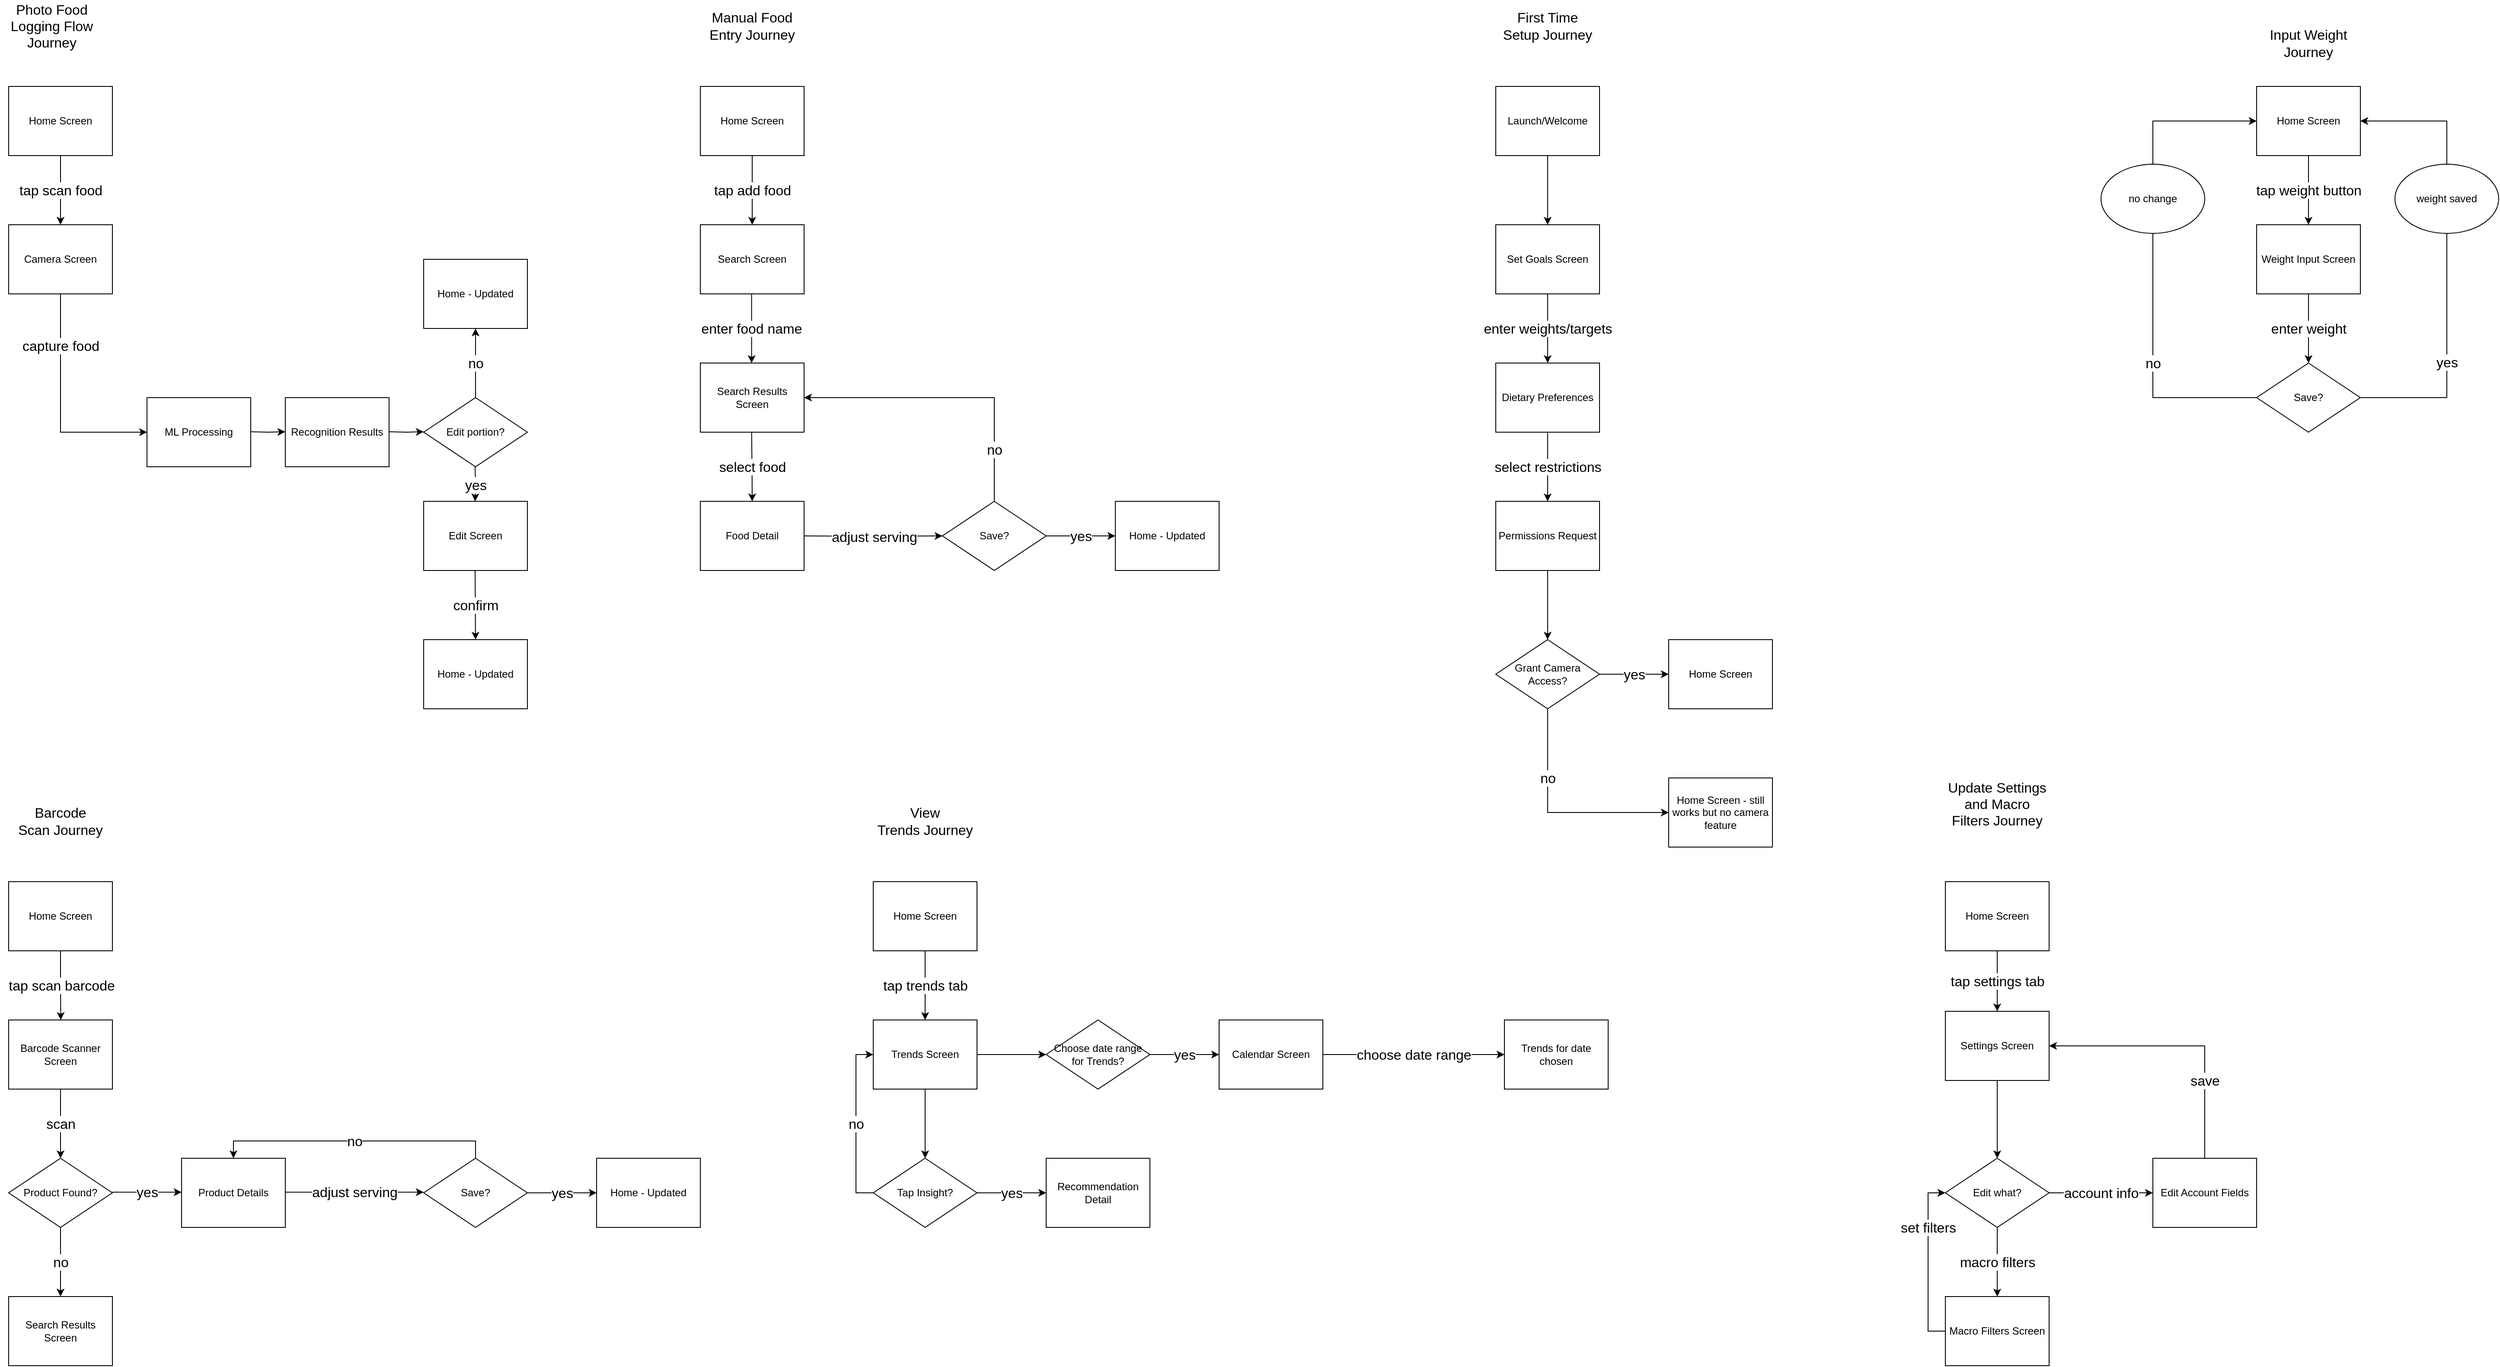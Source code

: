 <mxfile version="28.2.5">
  <diagram name="Page-1" id="edf60f1a-56cd-e834-aa8a-f176f3a09ee4">
    <mxGraphModel dx="1483" dy="1839" grid="1" gridSize="10" guides="1" tooltips="1" connect="1" arrows="1" fold="1" page="1" pageScale="1" pageWidth="1100" pageHeight="850" background="none" math="0" shadow="0">
      <root>
        <mxCell id="0" />
        <mxCell id="1" parent="0" />
        <mxCell id="UQSMR9rfrxmfWVXOI2dR-1" value="tap scan food" style="edgeStyle=orthogonalEdgeStyle;rounded=0;orthogonalLoop=1;jettySize=auto;html=1;exitX=0.5;exitY=1;exitDx=0;exitDy=0;entryX=0.5;entryY=0;entryDx=0;entryDy=0;fontSize=16;" parent="1" source="0BhQRku9kcQ7Qq6cpFIh-1" edge="1" target="UQSMR9rfrxmfWVXOI2dR-3">
          <mxGeometry relative="1" as="geometry">
            <mxPoint x="140" y="-630" as="sourcePoint" />
            <mxPoint x="140" y="-600" as="targetPoint" />
          </mxGeometry>
        </mxCell>
        <mxCell id="0BhQRku9kcQ7Qq6cpFIh-1" value="Home Screen" style="rounded=0;whiteSpace=wrap;html=1;" parent="1" vertex="1">
          <mxGeometry x="80" y="-720" width="120" height="80" as="geometry" />
        </mxCell>
        <mxCell id="0BhQRku9kcQ7Qq6cpFIh-3" value="&lt;font style=&quot;font-size: 16px;&quot;&gt;Photo Food Logging Flow Journey&lt;/font&gt;" style="text;html=1;align=center;verticalAlign=middle;whiteSpace=wrap;rounded=0;" parent="1" vertex="1">
          <mxGeometry x="70" y="-820" width="120" height="60" as="geometry" />
        </mxCell>
        <mxCell id="UQSMR9rfrxmfWVXOI2dR-3" value="Camera Screen" style="rounded=0;whiteSpace=wrap;html=1;" parent="1" vertex="1">
          <mxGeometry x="80" y="-560" width="120" height="80" as="geometry" />
        </mxCell>
        <mxCell id="UQSMR9rfrxmfWVXOI2dR-6" value="capture food" style="edgeStyle=orthogonalEdgeStyle;rounded=0;orthogonalLoop=1;jettySize=auto;html=1;exitX=0.5;exitY=1;exitDx=0;exitDy=0;entryX=0;entryY=0.5;entryDx=0;entryDy=0;fontSize=16;" parent="1" edge="1" target="UQSMR9rfrxmfWVXOI2dR-7" source="UQSMR9rfrxmfWVXOI2dR-3">
          <mxGeometry x="-0.538" relative="1" as="geometry">
            <mxPoint x="139.5" y="-400" as="sourcePoint" />
            <mxPoint x="139.5" y="-360" as="targetPoint" />
            <mxPoint as="offset" />
          </mxGeometry>
        </mxCell>
        <mxCell id="UQSMR9rfrxmfWVXOI2dR-7" value="ML Processing" style="rounded=0;whiteSpace=wrap;html=1;" parent="1" vertex="1">
          <mxGeometry x="240" y="-360" width="120" height="80" as="geometry" />
        </mxCell>
        <mxCell id="UQSMR9rfrxmfWVXOI2dR-11" value="Recognition Results" style="rounded=0;whiteSpace=wrap;html=1;" parent="1" vertex="1">
          <mxGeometry x="400" y="-360" width="120" height="80" as="geometry" />
        </mxCell>
        <mxCell id="UQSMR9rfrxmfWVXOI2dR-18" value="no" style="edgeStyle=orthogonalEdgeStyle;rounded=0;orthogonalLoop=1;jettySize=auto;html=1;exitX=0.5;exitY=0;exitDx=0;exitDy=0;entryX=0.5;entryY=1;entryDx=0;entryDy=0;fontSize=16;" parent="1" source="UQSMR9rfrxmfWVXOI2dR-12" target="UQSMR9rfrxmfWVXOI2dR-20" edge="1">
          <mxGeometry relative="1" as="geometry">
            <mxPoint x="620" y="-400.0" as="targetPoint" />
          </mxGeometry>
        </mxCell>
        <mxCell id="UQSMR9rfrxmfWVXOI2dR-12" value="Edit portion?" style="rhombus;whiteSpace=wrap;html=1;" parent="1" vertex="1">
          <mxGeometry x="560" y="-360" width="120" height="80" as="geometry" />
        </mxCell>
        <mxCell id="UQSMR9rfrxmfWVXOI2dR-13" style="edgeStyle=orthogonalEdgeStyle;rounded=0;orthogonalLoop=1;jettySize=auto;html=1;exitX=1;exitY=0.5;exitDx=0;exitDy=0;entryX=0;entryY=0.5;entryDx=0;entryDy=0;" parent="1" edge="1">
          <mxGeometry relative="1" as="geometry">
            <mxPoint x="360" y="-320.5" as="sourcePoint" />
            <mxPoint x="400" y="-320.5" as="targetPoint" />
          </mxGeometry>
        </mxCell>
        <mxCell id="UQSMR9rfrxmfWVXOI2dR-16" style="edgeStyle=orthogonalEdgeStyle;rounded=0;orthogonalLoop=1;jettySize=auto;html=1;exitX=1;exitY=0.5;exitDx=0;exitDy=0;entryX=0;entryY=0.5;entryDx=0;entryDy=0;" parent="1" edge="1">
          <mxGeometry relative="1" as="geometry">
            <mxPoint x="520" y="-320.5" as="sourcePoint" />
            <mxPoint x="560" y="-320.5" as="targetPoint" />
          </mxGeometry>
        </mxCell>
        <mxCell id="UQSMR9rfrxmfWVXOI2dR-20" value="Home - Updated" style="rounded=0;whiteSpace=wrap;html=1;" parent="1" vertex="1">
          <mxGeometry x="560" y="-520" width="120" height="80" as="geometry" />
        </mxCell>
        <mxCell id="UQSMR9rfrxmfWVXOI2dR-22" value="Edit Screen" style="rounded=0;whiteSpace=wrap;html=1;" parent="1" vertex="1">
          <mxGeometry x="560" y="-240" width="120" height="80" as="geometry" />
        </mxCell>
        <mxCell id="UQSMR9rfrxmfWVXOI2dR-31" value="Home - Updated" style="rounded=0;whiteSpace=wrap;html=1;" parent="1" vertex="1">
          <mxGeometry x="560" y="-80" width="120" height="80" as="geometry" />
        </mxCell>
        <mxCell id="UQSMR9rfrxmfWVXOI2dR-32" value="confirm" style="edgeStyle=orthogonalEdgeStyle;rounded=0;orthogonalLoop=1;jettySize=auto;html=1;exitX=0.5;exitY=1;exitDx=0;exitDy=0;entryX=0.5;entryY=0;entryDx=0;entryDy=0;fontSize=16;" parent="1" edge="1" target="UQSMR9rfrxmfWVXOI2dR-31">
          <mxGeometry relative="1" as="geometry">
            <mxPoint x="619.5" y="-160" as="sourcePoint" />
            <mxPoint x="619.5" y="-120" as="targetPoint" />
          </mxGeometry>
        </mxCell>
        <mxCell id="UQSMR9rfrxmfWVXOI2dR-33" value="yes" style="edgeStyle=orthogonalEdgeStyle;rounded=0;orthogonalLoop=1;jettySize=auto;html=1;exitX=0.5;exitY=1;exitDx=0;exitDy=0;entryX=0.5;entryY=0;entryDx=0;entryDy=0;fontSize=16;" parent="1" edge="1">
          <mxGeometry relative="1" as="geometry">
            <mxPoint x="619.5" y="-280" as="sourcePoint" />
            <mxPoint x="619.5" y="-240" as="targetPoint" />
          </mxGeometry>
        </mxCell>
        <mxCell id="UQSMR9rfrxmfWVXOI2dR-35" value="&lt;font style=&quot;font-size: 16px;&quot;&gt;tap add food&lt;/font&gt;" style="edgeStyle=orthogonalEdgeStyle;rounded=0;orthogonalLoop=1;jettySize=auto;html=1;exitX=0.5;exitY=1;exitDx=0;exitDy=0;entryX=0.5;entryY=0;entryDx=0;entryDy=0;" parent="1" source="UQSMR9rfrxmfWVXOI2dR-36" target="UQSMR9rfrxmfWVXOI2dR-38" edge="1">
          <mxGeometry relative="1" as="geometry">
            <mxPoint x="940" y="-630" as="sourcePoint" />
            <mxPoint x="940" y="-600" as="targetPoint" />
          </mxGeometry>
        </mxCell>
        <mxCell id="UQSMR9rfrxmfWVXOI2dR-36" value="Home Screen" style="rounded=0;whiteSpace=wrap;html=1;" parent="1" vertex="1">
          <mxGeometry x="880" y="-720" width="120" height="80" as="geometry" />
        </mxCell>
        <mxCell id="UQSMR9rfrxmfWVXOI2dR-38" value="Search Screen" style="rounded=0;whiteSpace=wrap;html=1;" parent="1" vertex="1">
          <mxGeometry x="880" y="-560" width="120" height="80" as="geometry" />
        </mxCell>
        <mxCell id="UQSMR9rfrxmfWVXOI2dR-43" value="Search Results Screen" style="rounded=0;whiteSpace=wrap;html=1;" parent="1" vertex="1">
          <mxGeometry x="880" y="-400" width="120" height="80" as="geometry" />
        </mxCell>
        <mxCell id="UQSMR9rfrxmfWVXOI2dR-44" value="Food Detail" style="rounded=0;whiteSpace=wrap;html=1;" parent="1" vertex="1">
          <mxGeometry x="880" y="-240" width="120" height="80" as="geometry" />
        </mxCell>
        <mxCell id="UQSMR9rfrxmfWVXOI2dR-48" value="&lt;font style=&quot;font-size: 16px;&quot;&gt;adjust serving&lt;/font&gt;" style="edgeStyle=orthogonalEdgeStyle;rounded=0;orthogonalLoop=1;jettySize=auto;html=1;entryX=0;entryY=0.5;entryDx=0;entryDy=0;" parent="1" target="UQSMR9rfrxmfWVXOI2dR-66" edge="1">
          <mxGeometry relative="1" as="geometry">
            <mxPoint x="1000" y="-200" as="sourcePoint" />
            <mxPoint x="1030" y="-200.64" as="targetPoint" />
          </mxGeometry>
        </mxCell>
        <mxCell id="UQSMR9rfrxmfWVXOI2dR-52" value="Home - Updated" style="rounded=0;whiteSpace=wrap;html=1;" parent="1" vertex="1">
          <mxGeometry x="1360" y="-240" width="120" height="80" as="geometry" />
        </mxCell>
        <mxCell id="UQSMR9rfrxmfWVXOI2dR-57" value="&lt;font style=&quot;font-size: 16px;&quot;&gt;select food&lt;/font&gt;" style="edgeStyle=orthogonalEdgeStyle;rounded=0;orthogonalLoop=1;jettySize=auto;html=1;exitX=0.5;exitY=1;exitDx=0;exitDy=0;entryX=0.5;entryY=0;entryDx=0;entryDy=0;" parent="1" target="UQSMR9rfrxmfWVXOI2dR-44" edge="1">
          <mxGeometry relative="1" as="geometry">
            <mxPoint x="939.29" y="-320" as="sourcePoint" />
            <mxPoint x="939.29" y="-280" as="targetPoint" />
          </mxGeometry>
        </mxCell>
        <mxCell id="UQSMR9rfrxmfWVXOI2dR-62" value="&lt;font style=&quot;font-size: 16px;&quot;&gt;enter food name&lt;/font&gt;" style="edgeStyle=orthogonalEdgeStyle;rounded=0;orthogonalLoop=1;jettySize=auto;html=1;exitX=0.5;exitY=1;exitDx=0;exitDy=0;entryX=0.5;entryY=0;entryDx=0;entryDy=0;" parent="1" edge="1">
          <mxGeometry relative="1" as="geometry">
            <mxPoint x="939.29" y="-480" as="sourcePoint" />
            <mxPoint x="939.29" y="-400" as="targetPoint" />
          </mxGeometry>
        </mxCell>
        <mxCell id="UQSMR9rfrxmfWVXOI2dR-68" value="&lt;font style=&quot;font-size: 16px;&quot;&gt;no&lt;/font&gt;" style="edgeStyle=orthogonalEdgeStyle;rounded=0;orthogonalLoop=1;jettySize=auto;html=1;exitX=0.5;exitY=0;exitDx=0;exitDy=0;entryX=1;entryY=0.5;entryDx=0;entryDy=0;" parent="1" source="UQSMR9rfrxmfWVXOI2dR-66" target="UQSMR9rfrxmfWVXOI2dR-43" edge="1">
          <mxGeometry x="-0.647" relative="1" as="geometry">
            <mxPoint as="offset" />
          </mxGeometry>
        </mxCell>
        <mxCell id="UQSMR9rfrxmfWVXOI2dR-70" value="&lt;font style=&quot;font-size: 16px;&quot;&gt;yes&lt;/font&gt;" style="edgeStyle=orthogonalEdgeStyle;rounded=0;orthogonalLoop=1;jettySize=auto;html=1;exitX=1;exitY=0.5;exitDx=0;exitDy=0;entryX=0;entryY=0.5;entryDx=0;entryDy=0;" parent="1" source="UQSMR9rfrxmfWVXOI2dR-66" target="UQSMR9rfrxmfWVXOI2dR-52" edge="1">
          <mxGeometry relative="1" as="geometry" />
        </mxCell>
        <mxCell id="UQSMR9rfrxmfWVXOI2dR-66" value="Save?" style="rhombus;whiteSpace=wrap;html=1;" parent="1" vertex="1">
          <mxGeometry x="1160" y="-240" width="120" height="80" as="geometry" />
        </mxCell>
        <mxCell id="UQSMR9rfrxmfWVXOI2dR-71" value="&lt;font style=&quot;font-size: 16px;&quot;&gt;Manual Food Entry&amp;nbsp;&lt;/font&gt;&lt;span style=&quot;font-size: 16px;&quot;&gt;Journey&lt;/span&gt;" style="text;html=1;align=center;verticalAlign=middle;whiteSpace=wrap;rounded=0;" parent="1" vertex="1">
          <mxGeometry x="880" y="-820" width="120" height="60" as="geometry" />
        </mxCell>
        <mxCell id="UQSMR9rfrxmfWVXOI2dR-75" value="tap scan barcode" style="edgeStyle=orthogonalEdgeStyle;rounded=0;orthogonalLoop=1;jettySize=auto;html=1;exitX=0.5;exitY=1;exitDx=0;exitDy=0;fontSize=16;" parent="1" source="UQSMR9rfrxmfWVXOI2dR-74" edge="1">
          <mxGeometry relative="1" as="geometry">
            <mxPoint x="140.286" y="360" as="targetPoint" />
          </mxGeometry>
        </mxCell>
        <mxCell id="UQSMR9rfrxmfWVXOI2dR-74" value="Home Screen" style="rounded=0;whiteSpace=wrap;html=1;" parent="1" vertex="1">
          <mxGeometry x="80" y="200" width="120" height="80" as="geometry" />
        </mxCell>
        <mxCell id="UQSMR9rfrxmfWVXOI2dR-80" value="scan" style="edgeStyle=orthogonalEdgeStyle;rounded=0;orthogonalLoop=1;jettySize=auto;html=1;exitX=0.5;exitY=1;exitDx=0;exitDy=0;entryX=0.5;entryY=0;entryDx=0;entryDy=0;fontSize=16;" parent="1" source="UQSMR9rfrxmfWVXOI2dR-76" target="UQSMR9rfrxmfWVXOI2dR-77" edge="1">
          <mxGeometry relative="1" as="geometry" />
        </mxCell>
        <mxCell id="UQSMR9rfrxmfWVXOI2dR-76" value="Barcode Scanner Screen" style="rounded=0;whiteSpace=wrap;html=1;" parent="1" vertex="1">
          <mxGeometry x="80" y="360" width="120" height="80" as="geometry" />
        </mxCell>
        <mxCell id="UQSMR9rfrxmfWVXOI2dR-86" value="no" style="edgeStyle=orthogonalEdgeStyle;rounded=0;orthogonalLoop=1;jettySize=auto;html=1;exitX=0.5;exitY=1;exitDx=0;exitDy=0;entryX=0.5;entryY=0;entryDx=0;entryDy=0;fontSize=16;" parent="1" source="UQSMR9rfrxmfWVXOI2dR-77" target="UQSMR9rfrxmfWVXOI2dR-85" edge="1">
          <mxGeometry relative="1" as="geometry" />
        </mxCell>
        <mxCell id="UQSMR9rfrxmfWVXOI2dR-77" value="Product Found?" style="rhombus;whiteSpace=wrap;html=1;" parent="1" vertex="1">
          <mxGeometry x="80" y="520" width="120" height="80" as="geometry" />
        </mxCell>
        <mxCell id="UQSMR9rfrxmfWVXOI2dR-81" value="&lt;font style=&quot;font-size: 16px;&quot;&gt;yes&lt;/font&gt;" style="edgeStyle=orthogonalEdgeStyle;rounded=0;orthogonalLoop=1;jettySize=auto;html=1;exitX=1;exitY=0.5;exitDx=0;exitDy=0;entryX=0;entryY=0.5;entryDx=0;entryDy=0;" parent="1" edge="1">
          <mxGeometry relative="1" as="geometry">
            <mxPoint x="200" y="559.29" as="sourcePoint" />
            <mxPoint x="280" y="559.29" as="targetPoint" />
          </mxGeometry>
        </mxCell>
        <mxCell id="UQSMR9rfrxmfWVXOI2dR-82" value="Product Details" style="rounded=0;whiteSpace=wrap;html=1;" parent="1" vertex="1">
          <mxGeometry x="280" y="520" width="120" height="80" as="geometry" />
        </mxCell>
        <mxCell id="UQSMR9rfrxmfWVXOI2dR-83" value="&lt;font style=&quot;font-size: 16px;&quot;&gt;adjust serving&lt;/font&gt;" style="edgeStyle=orthogonalEdgeStyle;rounded=0;orthogonalLoop=1;jettySize=auto;html=1;entryX=0;entryY=0.5;entryDx=0;entryDy=0;" parent="1" edge="1">
          <mxGeometry relative="1" as="geometry">
            <mxPoint x="400" y="559.29" as="sourcePoint" />
            <mxPoint x="560" y="559.29" as="targetPoint" />
          </mxGeometry>
        </mxCell>
        <mxCell id="UQSMR9rfrxmfWVXOI2dR-88" value="yes" style="edgeStyle=orthogonalEdgeStyle;rounded=0;orthogonalLoop=1;jettySize=auto;html=1;exitX=1;exitY=0.5;exitDx=0;exitDy=0;entryX=0;entryY=0.5;entryDx=0;entryDy=0;fontSize=16;" parent="1" source="UQSMR9rfrxmfWVXOI2dR-84" target="UQSMR9rfrxmfWVXOI2dR-87" edge="1">
          <mxGeometry relative="1" as="geometry" />
        </mxCell>
        <mxCell id="UQSMR9rfrxmfWVXOI2dR-89" value="no" style="edgeStyle=orthogonalEdgeStyle;rounded=0;orthogonalLoop=1;jettySize=auto;html=1;exitX=0.5;exitY=0;exitDx=0;exitDy=0;entryX=0.5;entryY=0;entryDx=0;entryDy=0;fontSize=16;" parent="1" source="UQSMR9rfrxmfWVXOI2dR-84" target="UQSMR9rfrxmfWVXOI2dR-82" edge="1">
          <mxGeometry relative="1" as="geometry" />
        </mxCell>
        <mxCell id="UQSMR9rfrxmfWVXOI2dR-84" value="Save?" style="rhombus;whiteSpace=wrap;html=1;" parent="1" vertex="1">
          <mxGeometry x="560" y="520" width="120" height="80" as="geometry" />
        </mxCell>
        <mxCell id="UQSMR9rfrxmfWVXOI2dR-85" value="Search Results Screen" style="rounded=0;whiteSpace=wrap;html=1;" parent="1" vertex="1">
          <mxGeometry x="80" y="680" width="120" height="80" as="geometry" />
        </mxCell>
        <mxCell id="UQSMR9rfrxmfWVXOI2dR-87" value="Home - Updated" style="rounded=0;whiteSpace=wrap;html=1;" parent="1" vertex="1">
          <mxGeometry x="760" y="520" width="120" height="80" as="geometry" />
        </mxCell>
        <mxCell id="UQSMR9rfrxmfWVXOI2dR-90" value="&lt;font style=&quot;font-size: 16px;&quot;&gt;Barcode Scan&amp;nbsp;&lt;/font&gt;&lt;span style=&quot;font-size: 16px;&quot;&gt;Journey&lt;/span&gt;" style="text;html=1;align=center;verticalAlign=middle;whiteSpace=wrap;rounded=0;" parent="1" vertex="1">
          <mxGeometry x="80" y="100" width="120" height="60" as="geometry" />
        </mxCell>
        <mxCell id="UQSMR9rfrxmfWVXOI2dR-91" value="&lt;font style=&quot;font-size: 16px;&quot;&gt;View Trends&amp;nbsp;&lt;/font&gt;&lt;span style=&quot;font-size: 16px;&quot;&gt;Journey&lt;/span&gt;" style="text;html=1;align=center;verticalAlign=middle;whiteSpace=wrap;rounded=0;" parent="1" vertex="1">
          <mxGeometry x="1080" y="100" width="120" height="60" as="geometry" />
        </mxCell>
        <mxCell id="UQSMR9rfrxmfWVXOI2dR-94" value="tap trends tab" style="edgeStyle=orthogonalEdgeStyle;rounded=0;orthogonalLoop=1;jettySize=auto;html=1;exitX=0.5;exitY=1;exitDx=0;exitDy=0;entryX=0.5;entryY=0;entryDx=0;entryDy=0;fontSize=16;" parent="1" source="UQSMR9rfrxmfWVXOI2dR-92" target="UQSMR9rfrxmfWVXOI2dR-93" edge="1">
          <mxGeometry relative="1" as="geometry" />
        </mxCell>
        <mxCell id="UQSMR9rfrxmfWVXOI2dR-92" value="Home Screen" style="rounded=0;whiteSpace=wrap;html=1;" parent="1" vertex="1">
          <mxGeometry x="1080" y="200" width="120" height="80" as="geometry" />
        </mxCell>
        <mxCell id="UQSMR9rfrxmfWVXOI2dR-98" style="edgeStyle=orthogonalEdgeStyle;rounded=0;orthogonalLoop=1;jettySize=auto;html=1;exitX=1;exitY=0.5;exitDx=0;exitDy=0;entryX=0;entryY=0.5;entryDx=0;entryDy=0;" parent="1" source="UQSMR9rfrxmfWVXOI2dR-93" target="UQSMR9rfrxmfWVXOI2dR-96" edge="1">
          <mxGeometry relative="1" as="geometry" />
        </mxCell>
        <mxCell id="UQSMR9rfrxmfWVXOI2dR-103" style="edgeStyle=orthogonalEdgeStyle;rounded=0;orthogonalLoop=1;jettySize=auto;html=1;exitX=0.5;exitY=1;exitDx=0;exitDy=0;entryX=0.5;entryY=0;entryDx=0;entryDy=0;" parent="1" source="UQSMR9rfrxmfWVXOI2dR-93" target="UQSMR9rfrxmfWVXOI2dR-102" edge="1">
          <mxGeometry relative="1" as="geometry" />
        </mxCell>
        <mxCell id="UQSMR9rfrxmfWVXOI2dR-93" value="Trends Screen" style="rounded=0;whiteSpace=wrap;html=1;" parent="1" vertex="1">
          <mxGeometry x="1080" y="360" width="120" height="80" as="geometry" />
        </mxCell>
        <mxCell id="UQSMR9rfrxmfWVXOI2dR-101" value="choose date range" style="edgeStyle=orthogonalEdgeStyle;rounded=0;orthogonalLoop=1;jettySize=auto;html=1;exitX=1;exitY=0.5;exitDx=0;exitDy=0;entryX=0;entryY=0.5;entryDx=0;entryDy=0;fontSize=16;" parent="1" source="UQSMR9rfrxmfWVXOI2dR-95" target="UQSMR9rfrxmfWVXOI2dR-100" edge="1">
          <mxGeometry relative="1" as="geometry" />
        </mxCell>
        <mxCell id="UQSMR9rfrxmfWVXOI2dR-95" value="Calendar Screen" style="rounded=0;whiteSpace=wrap;html=1;" parent="1" vertex="1">
          <mxGeometry x="1480" y="360" width="120" height="80" as="geometry" />
        </mxCell>
        <mxCell id="UQSMR9rfrxmfWVXOI2dR-99" value="yes" style="edgeStyle=orthogonalEdgeStyle;rounded=0;orthogonalLoop=1;jettySize=auto;html=1;exitX=1;exitY=0.5;exitDx=0;exitDy=0;entryX=0;entryY=0.5;entryDx=0;entryDy=0;fontSize=16;" parent="1" source="UQSMR9rfrxmfWVXOI2dR-96" target="UQSMR9rfrxmfWVXOI2dR-95" edge="1">
          <mxGeometry relative="1" as="geometry" />
        </mxCell>
        <mxCell id="UQSMR9rfrxmfWVXOI2dR-96" value="Choose date range for Trends?" style="rhombus;whiteSpace=wrap;html=1;" parent="1" vertex="1">
          <mxGeometry x="1280" y="360" width="120" height="80" as="geometry" />
        </mxCell>
        <mxCell id="UQSMR9rfrxmfWVXOI2dR-100" value="Trends for date chosen" style="rounded=0;whiteSpace=wrap;html=1;" parent="1" vertex="1">
          <mxGeometry x="1810" y="360" width="120" height="80" as="geometry" />
        </mxCell>
        <mxCell id="UQSMR9rfrxmfWVXOI2dR-104" value="no" style="edgeStyle=orthogonalEdgeStyle;rounded=0;orthogonalLoop=1;jettySize=auto;html=1;exitX=0;exitY=0.5;exitDx=0;exitDy=0;entryX=0;entryY=0.5;entryDx=0;entryDy=0;fontSize=16;" parent="1" source="UQSMR9rfrxmfWVXOI2dR-102" target="UQSMR9rfrxmfWVXOI2dR-93" edge="1">
          <mxGeometry relative="1" as="geometry" />
        </mxCell>
        <mxCell id="UQSMR9rfrxmfWVXOI2dR-106" value="yes" style="edgeStyle=orthogonalEdgeStyle;rounded=0;orthogonalLoop=1;jettySize=auto;html=1;exitX=1;exitY=0.5;exitDx=0;exitDy=0;entryX=0;entryY=0.5;entryDx=0;entryDy=0;fontSize=16;" parent="1" source="UQSMR9rfrxmfWVXOI2dR-102" target="UQSMR9rfrxmfWVXOI2dR-105" edge="1">
          <mxGeometry relative="1" as="geometry" />
        </mxCell>
        <mxCell id="UQSMR9rfrxmfWVXOI2dR-102" value="Tap Insight?" style="rhombus;whiteSpace=wrap;html=1;" parent="1" vertex="1">
          <mxGeometry x="1080" y="520" width="120" height="80" as="geometry" />
        </mxCell>
        <mxCell id="UQSMR9rfrxmfWVXOI2dR-105" value="Recommendation Detail" style="rounded=0;whiteSpace=wrap;html=1;" parent="1" vertex="1">
          <mxGeometry x="1280" y="520" width="120" height="80" as="geometry" />
        </mxCell>
        <mxCell id="UQSMR9rfrxmfWVXOI2dR-109" style="edgeStyle=orthogonalEdgeStyle;rounded=0;orthogonalLoop=1;jettySize=auto;html=1;exitX=0.5;exitY=1;exitDx=0;exitDy=0;entryX=0.5;entryY=0;entryDx=0;entryDy=0;" parent="1" source="UQSMR9rfrxmfWVXOI2dR-107" target="UQSMR9rfrxmfWVXOI2dR-108" edge="1">
          <mxGeometry relative="1" as="geometry" />
        </mxCell>
        <mxCell id="UQSMR9rfrxmfWVXOI2dR-107" value="Launch/Welcome" style="rounded=0;whiteSpace=wrap;html=1;" parent="1" vertex="1">
          <mxGeometry x="1800" y="-720" width="120" height="80" as="geometry" />
        </mxCell>
        <mxCell id="UQSMR9rfrxmfWVXOI2dR-112" value="enter weights/targets" style="edgeStyle=orthogonalEdgeStyle;rounded=0;orthogonalLoop=1;jettySize=auto;html=1;exitX=0.5;exitY=1;exitDx=0;exitDy=0;entryX=0.5;entryY=0;entryDx=0;entryDy=0;fontSize=16;" parent="1" source="UQSMR9rfrxmfWVXOI2dR-108" target="UQSMR9rfrxmfWVXOI2dR-111" edge="1">
          <mxGeometry relative="1" as="geometry" />
        </mxCell>
        <mxCell id="UQSMR9rfrxmfWVXOI2dR-108" value="Set Goals Screen" style="rounded=0;whiteSpace=wrap;html=1;" parent="1" vertex="1">
          <mxGeometry x="1800" y="-560" width="120" height="80" as="geometry" />
        </mxCell>
        <mxCell id="UQSMR9rfrxmfWVXOI2dR-110" value="&lt;font style=&quot;font-size: 16px;&quot;&gt;First Time Setup&amp;nbsp;&lt;/font&gt;&lt;span style=&quot;font-size: 16px;&quot;&gt;Journey&lt;/span&gt;" style="text;html=1;align=center;verticalAlign=middle;whiteSpace=wrap;rounded=0;" parent="1" vertex="1">
          <mxGeometry x="1800" y="-820" width="120" height="60" as="geometry" />
        </mxCell>
        <mxCell id="UQSMR9rfrxmfWVXOI2dR-114" value="select restrictions" style="edgeStyle=orthogonalEdgeStyle;rounded=0;orthogonalLoop=1;jettySize=auto;html=1;exitX=0.5;exitY=1;exitDx=0;exitDy=0;entryX=0.5;entryY=0;entryDx=0;entryDy=0;fontSize=16;" parent="1" source="UQSMR9rfrxmfWVXOI2dR-111" target="UQSMR9rfrxmfWVXOI2dR-113" edge="1">
          <mxGeometry relative="1" as="geometry" />
        </mxCell>
        <mxCell id="UQSMR9rfrxmfWVXOI2dR-111" value="Dietary Preferences" style="rounded=0;whiteSpace=wrap;html=1;" parent="1" vertex="1">
          <mxGeometry x="1800" y="-400" width="120" height="80" as="geometry" />
        </mxCell>
        <mxCell id="UQSMR9rfrxmfWVXOI2dR-117" style="edgeStyle=orthogonalEdgeStyle;rounded=0;orthogonalLoop=1;jettySize=auto;html=1;exitX=0.5;exitY=1;exitDx=0;exitDy=0;entryX=0.5;entryY=0;entryDx=0;entryDy=0;fontSize=16;" parent="1" source="UQSMR9rfrxmfWVXOI2dR-113" target="UQSMR9rfrxmfWVXOI2dR-115" edge="1">
          <mxGeometry relative="1" as="geometry" />
        </mxCell>
        <mxCell id="UQSMR9rfrxmfWVXOI2dR-113" value="Permissions Request" style="rounded=0;whiteSpace=wrap;html=1;" parent="1" vertex="1">
          <mxGeometry x="1800" y="-240" width="120" height="80" as="geometry" />
        </mxCell>
        <mxCell id="UQSMR9rfrxmfWVXOI2dR-119" value="yes" style="edgeStyle=orthogonalEdgeStyle;rounded=0;orthogonalLoop=1;jettySize=auto;html=1;exitX=1;exitY=0.5;exitDx=0;exitDy=0;entryX=0;entryY=0.5;entryDx=0;entryDy=0;fontSize=16;" parent="1" source="UQSMR9rfrxmfWVXOI2dR-115" target="UQSMR9rfrxmfWVXOI2dR-116" edge="1">
          <mxGeometry relative="1" as="geometry" />
        </mxCell>
        <mxCell id="UQSMR9rfrxmfWVXOI2dR-121" value="no" style="edgeStyle=orthogonalEdgeStyle;rounded=0;orthogonalLoop=1;jettySize=auto;html=1;exitX=0.5;exitY=1;exitDx=0;exitDy=0;entryX=0;entryY=0.5;entryDx=0;entryDy=0;fontSize=16;" parent="1" source="UQSMR9rfrxmfWVXOI2dR-115" target="UQSMR9rfrxmfWVXOI2dR-120" edge="1">
          <mxGeometry x="-0.385" relative="1" as="geometry">
            <mxPoint as="offset" />
          </mxGeometry>
        </mxCell>
        <mxCell id="UQSMR9rfrxmfWVXOI2dR-115" value="Grant Camera Access?" style="rhombus;whiteSpace=wrap;html=1;" parent="1" vertex="1">
          <mxGeometry x="1800" y="-80" width="120" height="80" as="geometry" />
        </mxCell>
        <mxCell id="UQSMR9rfrxmfWVXOI2dR-116" value="Home Screen" style="rounded=0;whiteSpace=wrap;html=1;" parent="1" vertex="1">
          <mxGeometry x="2000" y="-80" width="120" height="80" as="geometry" />
        </mxCell>
        <mxCell id="UQSMR9rfrxmfWVXOI2dR-120" value="Home Screen - still works but no camera feature" style="rounded=0;whiteSpace=wrap;html=1;" parent="1" vertex="1">
          <mxGeometry x="2000" y="80" width="120" height="80" as="geometry" />
        </mxCell>
        <mxCell id="UQSMR9rfrxmfWVXOI2dR-124" value="tap settings tab" style="edgeStyle=orthogonalEdgeStyle;rounded=0;orthogonalLoop=1;jettySize=auto;html=1;exitX=0.5;exitY=1;exitDx=0;exitDy=0;entryX=0.5;entryY=0;entryDx=0;entryDy=0;fontSize=16;" parent="1" source="UQSMR9rfrxmfWVXOI2dR-122" target="UQSMR9rfrxmfWVXOI2dR-123" edge="1">
          <mxGeometry relative="1" as="geometry" />
        </mxCell>
        <mxCell id="UQSMR9rfrxmfWVXOI2dR-122" value="Home Screen" style="rounded=0;whiteSpace=wrap;html=1;" parent="1" vertex="1">
          <mxGeometry x="2320" y="200" width="120" height="80" as="geometry" />
        </mxCell>
        <mxCell id="UQSMR9rfrxmfWVXOI2dR-127" style="edgeStyle=orthogonalEdgeStyle;rounded=0;orthogonalLoop=1;jettySize=auto;html=1;exitX=0.5;exitY=1;exitDx=0;exitDy=0;entryX=0.5;entryY=0;entryDx=0;entryDy=0;" parent="1" source="UQSMR9rfrxmfWVXOI2dR-123" target="UQSMR9rfrxmfWVXOI2dR-125" edge="1">
          <mxGeometry relative="1" as="geometry" />
        </mxCell>
        <mxCell id="UQSMR9rfrxmfWVXOI2dR-123" value="Settings Screen" style="rounded=0;whiteSpace=wrap;html=1;" parent="1" vertex="1">
          <mxGeometry x="2320" y="350" width="120" height="80" as="geometry" />
        </mxCell>
        <mxCell id="UQSMR9rfrxmfWVXOI2dR-131" value="account info" style="edgeStyle=orthogonalEdgeStyle;rounded=0;orthogonalLoop=1;jettySize=auto;html=1;exitX=1;exitY=0.5;exitDx=0;exitDy=0;entryX=0;entryY=0.5;entryDx=0;entryDy=0;fontSize=16;" parent="1" source="UQSMR9rfrxmfWVXOI2dR-125" target="UQSMR9rfrxmfWVXOI2dR-129" edge="1">
          <mxGeometry relative="1" as="geometry" />
        </mxCell>
        <mxCell id="UQSMR9rfrxmfWVXOI2dR-134" value="macro filters" style="edgeStyle=orthogonalEdgeStyle;rounded=0;orthogonalLoop=1;jettySize=auto;html=1;exitX=0.5;exitY=1;exitDx=0;exitDy=0;entryX=0.5;entryY=0;entryDx=0;entryDy=0;fontSize=16;" parent="1" source="UQSMR9rfrxmfWVXOI2dR-125" target="UQSMR9rfrxmfWVXOI2dR-133" edge="1">
          <mxGeometry relative="1" as="geometry" />
        </mxCell>
        <mxCell id="UQSMR9rfrxmfWVXOI2dR-125" value="Edit what?" style="rhombus;whiteSpace=wrap;html=1;" parent="1" vertex="1">
          <mxGeometry x="2320" y="520" width="120" height="80" as="geometry" />
        </mxCell>
        <mxCell id="UQSMR9rfrxmfWVXOI2dR-132" value="save" style="edgeStyle=orthogonalEdgeStyle;rounded=0;orthogonalLoop=1;jettySize=auto;html=1;exitX=0.5;exitY=0;exitDx=0;exitDy=0;entryX=1;entryY=0.5;entryDx=0;entryDy=0;fontSize=16;" parent="1" source="UQSMR9rfrxmfWVXOI2dR-129" target="UQSMR9rfrxmfWVXOI2dR-123" edge="1">
          <mxGeometry x="-0.419" relative="1" as="geometry">
            <mxPoint as="offset" />
          </mxGeometry>
        </mxCell>
        <mxCell id="UQSMR9rfrxmfWVXOI2dR-129" value="Edit Account Fields" style="rounded=0;whiteSpace=wrap;html=1;" parent="1" vertex="1">
          <mxGeometry x="2560" y="520" width="120" height="80" as="geometry" />
        </mxCell>
        <mxCell id="UQSMR9rfrxmfWVXOI2dR-135" value="set filters" style="edgeStyle=orthogonalEdgeStyle;rounded=0;orthogonalLoop=1;jettySize=auto;html=1;exitX=0;exitY=0.5;exitDx=0;exitDy=0;entryX=0;entryY=0.5;entryDx=0;entryDy=0;fontSize=16;" parent="1" source="UQSMR9rfrxmfWVXOI2dR-133" target="UQSMR9rfrxmfWVXOI2dR-125" edge="1">
          <mxGeometry x="0.4" relative="1" as="geometry">
            <mxPoint as="offset" />
          </mxGeometry>
        </mxCell>
        <mxCell id="UQSMR9rfrxmfWVXOI2dR-133" value="Macro Filters Screen" style="rounded=0;whiteSpace=wrap;html=1;" parent="1" vertex="1">
          <mxGeometry x="2320" y="680" width="120" height="80" as="geometry" />
        </mxCell>
        <mxCell id="vScw7BZMsx0DXDt9VXw1-1" value="&lt;font style=&quot;font-size: 16px;&quot;&gt;Update Settings and Macro Filters&amp;nbsp;&lt;/font&gt;&lt;span style=&quot;font-size: 16px;&quot;&gt;Journey&lt;/span&gt;" style="text;html=1;align=center;verticalAlign=middle;whiteSpace=wrap;rounded=0;" vertex="1" parent="1">
          <mxGeometry x="2320" y="80" width="120" height="60" as="geometry" />
        </mxCell>
        <mxCell id="vScw7BZMsx0DXDt9VXw1-3" value="&lt;span style=&quot;font-size: 16px;&quot;&gt;Input Weight Journey&lt;/span&gt;" style="text;html=1;align=center;verticalAlign=middle;whiteSpace=wrap;rounded=0;" vertex="1" parent="1">
          <mxGeometry x="2680" y="-800" width="120" height="60" as="geometry" />
        </mxCell>
        <mxCell id="vScw7BZMsx0DXDt9VXw1-6" value="tap weight button" style="edgeStyle=orthogonalEdgeStyle;rounded=0;orthogonalLoop=1;jettySize=auto;html=1;exitX=0.5;exitY=1;exitDx=0;exitDy=0;entryX=0.5;entryY=0;entryDx=0;entryDy=0;fontSize=16;" edge="1" parent="1" source="vScw7BZMsx0DXDt9VXw1-4" target="vScw7BZMsx0DXDt9VXw1-5">
          <mxGeometry relative="1" as="geometry" />
        </mxCell>
        <mxCell id="vScw7BZMsx0DXDt9VXw1-4" value="Home Screen" style="rounded=0;whiteSpace=wrap;html=1;" vertex="1" parent="1">
          <mxGeometry x="2680" y="-720" width="120" height="80" as="geometry" />
        </mxCell>
        <mxCell id="vScw7BZMsx0DXDt9VXw1-8" value="enter weight" style="edgeStyle=orthogonalEdgeStyle;rounded=0;orthogonalLoop=1;jettySize=auto;html=1;exitX=0.5;exitY=1;exitDx=0;exitDy=0;entryX=0.5;entryY=0;entryDx=0;entryDy=0;fontSize=16;" edge="1" parent="1" source="vScw7BZMsx0DXDt9VXw1-5" target="vScw7BZMsx0DXDt9VXw1-7">
          <mxGeometry relative="1" as="geometry" />
        </mxCell>
        <mxCell id="vScw7BZMsx0DXDt9VXw1-5" value="Weight Input Screen" style="rounded=0;whiteSpace=wrap;html=1;" vertex="1" parent="1">
          <mxGeometry x="2680" y="-560" width="120" height="80" as="geometry" />
        </mxCell>
        <mxCell id="vScw7BZMsx0DXDt9VXw1-9" value="yes" style="edgeStyle=orthogonalEdgeStyle;rounded=0;orthogonalLoop=1;jettySize=auto;html=1;exitX=1;exitY=0.5;exitDx=0;exitDy=0;entryX=1;entryY=0.5;entryDx=0;entryDy=0;fontSize=16;" edge="1" parent="1" source="vScw7BZMsx0DXDt9VXw1-7" target="vScw7BZMsx0DXDt9VXw1-4">
          <mxGeometry x="-0.455" relative="1" as="geometry">
            <mxPoint x="2840" y="-360" as="sourcePoint" />
            <mxPoint x="2840" y="-680" as="targetPoint" />
            <Array as="points">
              <mxPoint x="2900" y="-360" />
              <mxPoint x="2900" y="-680" />
            </Array>
            <mxPoint as="offset" />
          </mxGeometry>
        </mxCell>
        <mxCell id="vScw7BZMsx0DXDt9VXw1-11" value="no" style="edgeStyle=orthogonalEdgeStyle;rounded=0;orthogonalLoop=1;jettySize=auto;html=1;exitX=0;exitY=0.5;exitDx=0;exitDy=0;entryX=0;entryY=0.5;entryDx=0;entryDy=0;fontSize=16;" edge="1" parent="1" source="vScw7BZMsx0DXDt9VXw1-7" target="vScw7BZMsx0DXDt9VXw1-4">
          <mxGeometry x="-0.429" relative="1" as="geometry">
            <Array as="points">
              <mxPoint x="2560" y="-360" />
              <mxPoint x="2560" y="-680" />
            </Array>
            <mxPoint as="offset" />
          </mxGeometry>
        </mxCell>
        <mxCell id="vScw7BZMsx0DXDt9VXw1-7" value="Save?" style="rhombus;whiteSpace=wrap;html=1;" vertex="1" parent="1">
          <mxGeometry x="2680" y="-400" width="120" height="80" as="geometry" />
        </mxCell>
        <mxCell id="vScw7BZMsx0DXDt9VXw1-10" value="weight saved" style="ellipse;whiteSpace=wrap;html=1;" vertex="1" parent="1">
          <mxGeometry x="2840" y="-630" width="120" height="80" as="geometry" />
        </mxCell>
        <mxCell id="vScw7BZMsx0DXDt9VXw1-12" value="no change" style="ellipse;whiteSpace=wrap;html=1;" vertex="1" parent="1">
          <mxGeometry x="2500" y="-630" width="120" height="80" as="geometry" />
        </mxCell>
      </root>
    </mxGraphModel>
  </diagram>
</mxfile>
